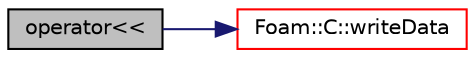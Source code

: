 digraph "operator&lt;&lt;"
{
  bgcolor="transparent";
  edge [fontname="Helvetica",fontsize="10",labelfontname="Helvetica",labelfontsize="10"];
  node [fontname="Helvetica",fontsize="10",shape=record];
  rankdir="LR";
  Node146339 [label="operator\<\<",height=0.2,width=0.4,color="black", fillcolor="grey75", style="filled", fontcolor="black"];
  Node146339 -> Node146340 [color="midnightblue",fontsize="10",style="solid",fontname="Helvetica"];
  Node146340 [label="Foam::C::writeData",height=0.2,width=0.4,color="red",URL="$a31313.html#a4a9a5e81ef203c89a365d47f0acc39b9",tooltip="Write the function coefficients. "];
}
